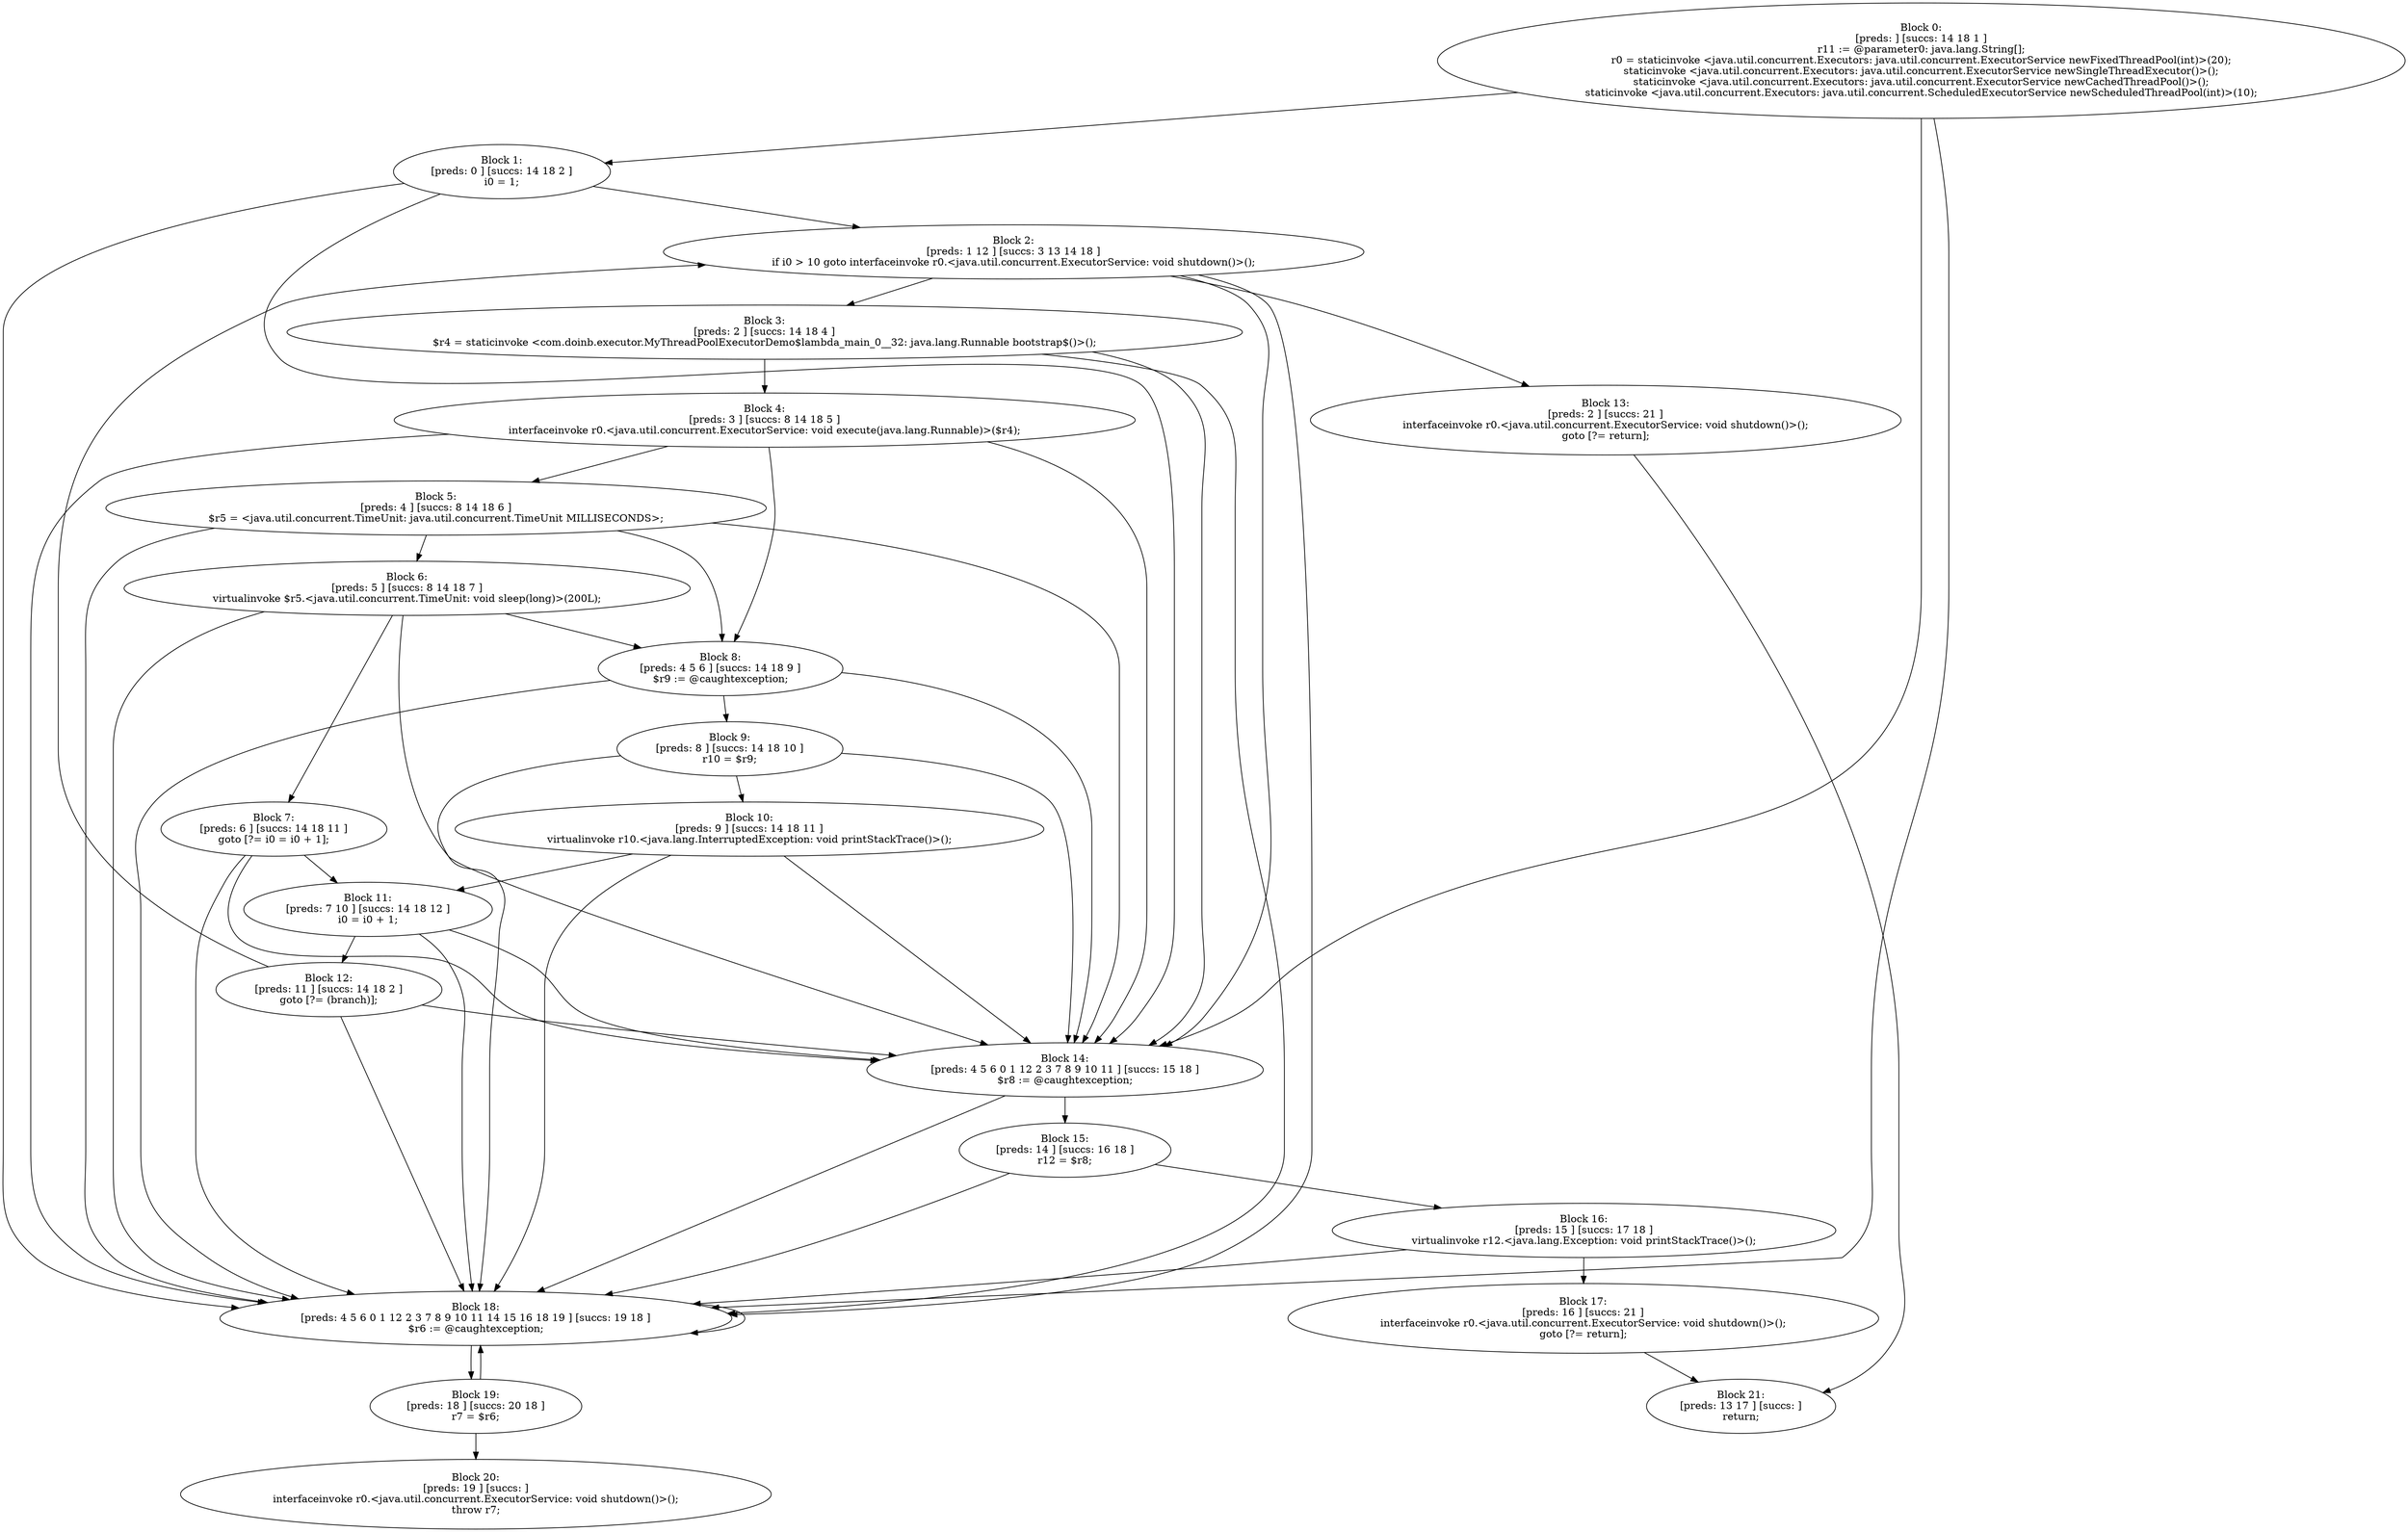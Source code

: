 digraph "unitGraph" {
    "Block 0:
[preds: ] [succs: 14 18 1 ]
r11 := @parameter0: java.lang.String[];
r0 = staticinvoke <java.util.concurrent.Executors: java.util.concurrent.ExecutorService newFixedThreadPool(int)>(20);
staticinvoke <java.util.concurrent.Executors: java.util.concurrent.ExecutorService newSingleThreadExecutor()>();
staticinvoke <java.util.concurrent.Executors: java.util.concurrent.ExecutorService newCachedThreadPool()>();
staticinvoke <java.util.concurrent.Executors: java.util.concurrent.ScheduledExecutorService newScheduledThreadPool(int)>(10);
"
    "Block 1:
[preds: 0 ] [succs: 14 18 2 ]
i0 = 1;
"
    "Block 2:
[preds: 1 12 ] [succs: 3 13 14 18 ]
if i0 > 10 goto interfaceinvoke r0.<java.util.concurrent.ExecutorService: void shutdown()>();
"
    "Block 3:
[preds: 2 ] [succs: 14 18 4 ]
$r4 = staticinvoke <com.doinb.executor.MyThreadPoolExecutorDemo$lambda_main_0__32: java.lang.Runnable bootstrap$()>();
"
    "Block 4:
[preds: 3 ] [succs: 8 14 18 5 ]
interfaceinvoke r0.<java.util.concurrent.ExecutorService: void execute(java.lang.Runnable)>($r4);
"
    "Block 5:
[preds: 4 ] [succs: 8 14 18 6 ]
$r5 = <java.util.concurrent.TimeUnit: java.util.concurrent.TimeUnit MILLISECONDS>;
"
    "Block 6:
[preds: 5 ] [succs: 8 14 18 7 ]
virtualinvoke $r5.<java.util.concurrent.TimeUnit: void sleep(long)>(200L);
"
    "Block 7:
[preds: 6 ] [succs: 14 18 11 ]
goto [?= i0 = i0 + 1];
"
    "Block 8:
[preds: 4 5 6 ] [succs: 14 18 9 ]
$r9 := @caughtexception;
"
    "Block 9:
[preds: 8 ] [succs: 14 18 10 ]
r10 = $r9;
"
    "Block 10:
[preds: 9 ] [succs: 14 18 11 ]
virtualinvoke r10.<java.lang.InterruptedException: void printStackTrace()>();
"
    "Block 11:
[preds: 7 10 ] [succs: 14 18 12 ]
i0 = i0 + 1;
"
    "Block 12:
[preds: 11 ] [succs: 14 18 2 ]
goto [?= (branch)];
"
    "Block 13:
[preds: 2 ] [succs: 21 ]
interfaceinvoke r0.<java.util.concurrent.ExecutorService: void shutdown()>();
goto [?= return];
"
    "Block 14:
[preds: 4 5 6 0 1 12 2 3 7 8 9 10 11 ] [succs: 15 18 ]
$r8 := @caughtexception;
"
    "Block 15:
[preds: 14 ] [succs: 16 18 ]
r12 = $r8;
"
    "Block 16:
[preds: 15 ] [succs: 17 18 ]
virtualinvoke r12.<java.lang.Exception: void printStackTrace()>();
"
    "Block 17:
[preds: 16 ] [succs: 21 ]
interfaceinvoke r0.<java.util.concurrent.ExecutorService: void shutdown()>();
goto [?= return];
"
    "Block 18:
[preds: 4 5 6 0 1 12 2 3 7 8 9 10 11 14 15 16 18 19 ] [succs: 19 18 ]
$r6 := @caughtexception;
"
    "Block 19:
[preds: 18 ] [succs: 20 18 ]
r7 = $r6;
"
    "Block 20:
[preds: 19 ] [succs: ]
interfaceinvoke r0.<java.util.concurrent.ExecutorService: void shutdown()>();
throw r7;
"
    "Block 21:
[preds: 13 17 ] [succs: ]
return;
"
    "Block 0:
[preds: ] [succs: 14 18 1 ]
r11 := @parameter0: java.lang.String[];
r0 = staticinvoke <java.util.concurrent.Executors: java.util.concurrent.ExecutorService newFixedThreadPool(int)>(20);
staticinvoke <java.util.concurrent.Executors: java.util.concurrent.ExecutorService newSingleThreadExecutor()>();
staticinvoke <java.util.concurrent.Executors: java.util.concurrent.ExecutorService newCachedThreadPool()>();
staticinvoke <java.util.concurrent.Executors: java.util.concurrent.ScheduledExecutorService newScheduledThreadPool(int)>(10);
"->"Block 14:
[preds: 4 5 6 0 1 12 2 3 7 8 9 10 11 ] [succs: 15 18 ]
$r8 := @caughtexception;
";
    "Block 0:
[preds: ] [succs: 14 18 1 ]
r11 := @parameter0: java.lang.String[];
r0 = staticinvoke <java.util.concurrent.Executors: java.util.concurrent.ExecutorService newFixedThreadPool(int)>(20);
staticinvoke <java.util.concurrent.Executors: java.util.concurrent.ExecutorService newSingleThreadExecutor()>();
staticinvoke <java.util.concurrent.Executors: java.util.concurrent.ExecutorService newCachedThreadPool()>();
staticinvoke <java.util.concurrent.Executors: java.util.concurrent.ScheduledExecutorService newScheduledThreadPool(int)>(10);
"->"Block 18:
[preds: 4 5 6 0 1 12 2 3 7 8 9 10 11 14 15 16 18 19 ] [succs: 19 18 ]
$r6 := @caughtexception;
";
    "Block 0:
[preds: ] [succs: 14 18 1 ]
r11 := @parameter0: java.lang.String[];
r0 = staticinvoke <java.util.concurrent.Executors: java.util.concurrent.ExecutorService newFixedThreadPool(int)>(20);
staticinvoke <java.util.concurrent.Executors: java.util.concurrent.ExecutorService newSingleThreadExecutor()>();
staticinvoke <java.util.concurrent.Executors: java.util.concurrent.ExecutorService newCachedThreadPool()>();
staticinvoke <java.util.concurrent.Executors: java.util.concurrent.ScheduledExecutorService newScheduledThreadPool(int)>(10);
"->"Block 1:
[preds: 0 ] [succs: 14 18 2 ]
i0 = 1;
";
    "Block 1:
[preds: 0 ] [succs: 14 18 2 ]
i0 = 1;
"->"Block 14:
[preds: 4 5 6 0 1 12 2 3 7 8 9 10 11 ] [succs: 15 18 ]
$r8 := @caughtexception;
";
    "Block 1:
[preds: 0 ] [succs: 14 18 2 ]
i0 = 1;
"->"Block 18:
[preds: 4 5 6 0 1 12 2 3 7 8 9 10 11 14 15 16 18 19 ] [succs: 19 18 ]
$r6 := @caughtexception;
";
    "Block 1:
[preds: 0 ] [succs: 14 18 2 ]
i0 = 1;
"->"Block 2:
[preds: 1 12 ] [succs: 3 13 14 18 ]
if i0 > 10 goto interfaceinvoke r0.<java.util.concurrent.ExecutorService: void shutdown()>();
";
    "Block 2:
[preds: 1 12 ] [succs: 3 13 14 18 ]
if i0 > 10 goto interfaceinvoke r0.<java.util.concurrent.ExecutorService: void shutdown()>();
"->"Block 3:
[preds: 2 ] [succs: 14 18 4 ]
$r4 = staticinvoke <com.doinb.executor.MyThreadPoolExecutorDemo$lambda_main_0__32: java.lang.Runnable bootstrap$()>();
";
    "Block 2:
[preds: 1 12 ] [succs: 3 13 14 18 ]
if i0 > 10 goto interfaceinvoke r0.<java.util.concurrent.ExecutorService: void shutdown()>();
"->"Block 13:
[preds: 2 ] [succs: 21 ]
interfaceinvoke r0.<java.util.concurrent.ExecutorService: void shutdown()>();
goto [?= return];
";
    "Block 2:
[preds: 1 12 ] [succs: 3 13 14 18 ]
if i0 > 10 goto interfaceinvoke r0.<java.util.concurrent.ExecutorService: void shutdown()>();
"->"Block 14:
[preds: 4 5 6 0 1 12 2 3 7 8 9 10 11 ] [succs: 15 18 ]
$r8 := @caughtexception;
";
    "Block 2:
[preds: 1 12 ] [succs: 3 13 14 18 ]
if i0 > 10 goto interfaceinvoke r0.<java.util.concurrent.ExecutorService: void shutdown()>();
"->"Block 18:
[preds: 4 5 6 0 1 12 2 3 7 8 9 10 11 14 15 16 18 19 ] [succs: 19 18 ]
$r6 := @caughtexception;
";
    "Block 3:
[preds: 2 ] [succs: 14 18 4 ]
$r4 = staticinvoke <com.doinb.executor.MyThreadPoolExecutorDemo$lambda_main_0__32: java.lang.Runnable bootstrap$()>();
"->"Block 14:
[preds: 4 5 6 0 1 12 2 3 7 8 9 10 11 ] [succs: 15 18 ]
$r8 := @caughtexception;
";
    "Block 3:
[preds: 2 ] [succs: 14 18 4 ]
$r4 = staticinvoke <com.doinb.executor.MyThreadPoolExecutorDemo$lambda_main_0__32: java.lang.Runnable bootstrap$()>();
"->"Block 18:
[preds: 4 5 6 0 1 12 2 3 7 8 9 10 11 14 15 16 18 19 ] [succs: 19 18 ]
$r6 := @caughtexception;
";
    "Block 3:
[preds: 2 ] [succs: 14 18 4 ]
$r4 = staticinvoke <com.doinb.executor.MyThreadPoolExecutorDemo$lambda_main_0__32: java.lang.Runnable bootstrap$()>();
"->"Block 4:
[preds: 3 ] [succs: 8 14 18 5 ]
interfaceinvoke r0.<java.util.concurrent.ExecutorService: void execute(java.lang.Runnable)>($r4);
";
    "Block 4:
[preds: 3 ] [succs: 8 14 18 5 ]
interfaceinvoke r0.<java.util.concurrent.ExecutorService: void execute(java.lang.Runnable)>($r4);
"->"Block 8:
[preds: 4 5 6 ] [succs: 14 18 9 ]
$r9 := @caughtexception;
";
    "Block 4:
[preds: 3 ] [succs: 8 14 18 5 ]
interfaceinvoke r0.<java.util.concurrent.ExecutorService: void execute(java.lang.Runnable)>($r4);
"->"Block 14:
[preds: 4 5 6 0 1 12 2 3 7 8 9 10 11 ] [succs: 15 18 ]
$r8 := @caughtexception;
";
    "Block 4:
[preds: 3 ] [succs: 8 14 18 5 ]
interfaceinvoke r0.<java.util.concurrent.ExecutorService: void execute(java.lang.Runnable)>($r4);
"->"Block 18:
[preds: 4 5 6 0 1 12 2 3 7 8 9 10 11 14 15 16 18 19 ] [succs: 19 18 ]
$r6 := @caughtexception;
";
    "Block 4:
[preds: 3 ] [succs: 8 14 18 5 ]
interfaceinvoke r0.<java.util.concurrent.ExecutorService: void execute(java.lang.Runnable)>($r4);
"->"Block 5:
[preds: 4 ] [succs: 8 14 18 6 ]
$r5 = <java.util.concurrent.TimeUnit: java.util.concurrent.TimeUnit MILLISECONDS>;
";
    "Block 5:
[preds: 4 ] [succs: 8 14 18 6 ]
$r5 = <java.util.concurrent.TimeUnit: java.util.concurrent.TimeUnit MILLISECONDS>;
"->"Block 8:
[preds: 4 5 6 ] [succs: 14 18 9 ]
$r9 := @caughtexception;
";
    "Block 5:
[preds: 4 ] [succs: 8 14 18 6 ]
$r5 = <java.util.concurrent.TimeUnit: java.util.concurrent.TimeUnit MILLISECONDS>;
"->"Block 14:
[preds: 4 5 6 0 1 12 2 3 7 8 9 10 11 ] [succs: 15 18 ]
$r8 := @caughtexception;
";
    "Block 5:
[preds: 4 ] [succs: 8 14 18 6 ]
$r5 = <java.util.concurrent.TimeUnit: java.util.concurrent.TimeUnit MILLISECONDS>;
"->"Block 18:
[preds: 4 5 6 0 1 12 2 3 7 8 9 10 11 14 15 16 18 19 ] [succs: 19 18 ]
$r6 := @caughtexception;
";
    "Block 5:
[preds: 4 ] [succs: 8 14 18 6 ]
$r5 = <java.util.concurrent.TimeUnit: java.util.concurrent.TimeUnit MILLISECONDS>;
"->"Block 6:
[preds: 5 ] [succs: 8 14 18 7 ]
virtualinvoke $r5.<java.util.concurrent.TimeUnit: void sleep(long)>(200L);
";
    "Block 6:
[preds: 5 ] [succs: 8 14 18 7 ]
virtualinvoke $r5.<java.util.concurrent.TimeUnit: void sleep(long)>(200L);
"->"Block 8:
[preds: 4 5 6 ] [succs: 14 18 9 ]
$r9 := @caughtexception;
";
    "Block 6:
[preds: 5 ] [succs: 8 14 18 7 ]
virtualinvoke $r5.<java.util.concurrent.TimeUnit: void sleep(long)>(200L);
"->"Block 14:
[preds: 4 5 6 0 1 12 2 3 7 8 9 10 11 ] [succs: 15 18 ]
$r8 := @caughtexception;
";
    "Block 6:
[preds: 5 ] [succs: 8 14 18 7 ]
virtualinvoke $r5.<java.util.concurrent.TimeUnit: void sleep(long)>(200L);
"->"Block 18:
[preds: 4 5 6 0 1 12 2 3 7 8 9 10 11 14 15 16 18 19 ] [succs: 19 18 ]
$r6 := @caughtexception;
";
    "Block 6:
[preds: 5 ] [succs: 8 14 18 7 ]
virtualinvoke $r5.<java.util.concurrent.TimeUnit: void sleep(long)>(200L);
"->"Block 7:
[preds: 6 ] [succs: 14 18 11 ]
goto [?= i0 = i0 + 1];
";
    "Block 7:
[preds: 6 ] [succs: 14 18 11 ]
goto [?= i0 = i0 + 1];
"->"Block 14:
[preds: 4 5 6 0 1 12 2 3 7 8 9 10 11 ] [succs: 15 18 ]
$r8 := @caughtexception;
";
    "Block 7:
[preds: 6 ] [succs: 14 18 11 ]
goto [?= i0 = i0 + 1];
"->"Block 18:
[preds: 4 5 6 0 1 12 2 3 7 8 9 10 11 14 15 16 18 19 ] [succs: 19 18 ]
$r6 := @caughtexception;
";
    "Block 7:
[preds: 6 ] [succs: 14 18 11 ]
goto [?= i0 = i0 + 1];
"->"Block 11:
[preds: 7 10 ] [succs: 14 18 12 ]
i0 = i0 + 1;
";
    "Block 8:
[preds: 4 5 6 ] [succs: 14 18 9 ]
$r9 := @caughtexception;
"->"Block 14:
[preds: 4 5 6 0 1 12 2 3 7 8 9 10 11 ] [succs: 15 18 ]
$r8 := @caughtexception;
";
    "Block 8:
[preds: 4 5 6 ] [succs: 14 18 9 ]
$r9 := @caughtexception;
"->"Block 18:
[preds: 4 5 6 0 1 12 2 3 7 8 9 10 11 14 15 16 18 19 ] [succs: 19 18 ]
$r6 := @caughtexception;
";
    "Block 8:
[preds: 4 5 6 ] [succs: 14 18 9 ]
$r9 := @caughtexception;
"->"Block 9:
[preds: 8 ] [succs: 14 18 10 ]
r10 = $r9;
";
    "Block 9:
[preds: 8 ] [succs: 14 18 10 ]
r10 = $r9;
"->"Block 14:
[preds: 4 5 6 0 1 12 2 3 7 8 9 10 11 ] [succs: 15 18 ]
$r8 := @caughtexception;
";
    "Block 9:
[preds: 8 ] [succs: 14 18 10 ]
r10 = $r9;
"->"Block 18:
[preds: 4 5 6 0 1 12 2 3 7 8 9 10 11 14 15 16 18 19 ] [succs: 19 18 ]
$r6 := @caughtexception;
";
    "Block 9:
[preds: 8 ] [succs: 14 18 10 ]
r10 = $r9;
"->"Block 10:
[preds: 9 ] [succs: 14 18 11 ]
virtualinvoke r10.<java.lang.InterruptedException: void printStackTrace()>();
";
    "Block 10:
[preds: 9 ] [succs: 14 18 11 ]
virtualinvoke r10.<java.lang.InterruptedException: void printStackTrace()>();
"->"Block 14:
[preds: 4 5 6 0 1 12 2 3 7 8 9 10 11 ] [succs: 15 18 ]
$r8 := @caughtexception;
";
    "Block 10:
[preds: 9 ] [succs: 14 18 11 ]
virtualinvoke r10.<java.lang.InterruptedException: void printStackTrace()>();
"->"Block 18:
[preds: 4 5 6 0 1 12 2 3 7 8 9 10 11 14 15 16 18 19 ] [succs: 19 18 ]
$r6 := @caughtexception;
";
    "Block 10:
[preds: 9 ] [succs: 14 18 11 ]
virtualinvoke r10.<java.lang.InterruptedException: void printStackTrace()>();
"->"Block 11:
[preds: 7 10 ] [succs: 14 18 12 ]
i0 = i0 + 1;
";
    "Block 11:
[preds: 7 10 ] [succs: 14 18 12 ]
i0 = i0 + 1;
"->"Block 14:
[preds: 4 5 6 0 1 12 2 3 7 8 9 10 11 ] [succs: 15 18 ]
$r8 := @caughtexception;
";
    "Block 11:
[preds: 7 10 ] [succs: 14 18 12 ]
i0 = i0 + 1;
"->"Block 18:
[preds: 4 5 6 0 1 12 2 3 7 8 9 10 11 14 15 16 18 19 ] [succs: 19 18 ]
$r6 := @caughtexception;
";
    "Block 11:
[preds: 7 10 ] [succs: 14 18 12 ]
i0 = i0 + 1;
"->"Block 12:
[preds: 11 ] [succs: 14 18 2 ]
goto [?= (branch)];
";
    "Block 12:
[preds: 11 ] [succs: 14 18 2 ]
goto [?= (branch)];
"->"Block 14:
[preds: 4 5 6 0 1 12 2 3 7 8 9 10 11 ] [succs: 15 18 ]
$r8 := @caughtexception;
";
    "Block 12:
[preds: 11 ] [succs: 14 18 2 ]
goto [?= (branch)];
"->"Block 18:
[preds: 4 5 6 0 1 12 2 3 7 8 9 10 11 14 15 16 18 19 ] [succs: 19 18 ]
$r6 := @caughtexception;
";
    "Block 12:
[preds: 11 ] [succs: 14 18 2 ]
goto [?= (branch)];
"->"Block 2:
[preds: 1 12 ] [succs: 3 13 14 18 ]
if i0 > 10 goto interfaceinvoke r0.<java.util.concurrent.ExecutorService: void shutdown()>();
";
    "Block 13:
[preds: 2 ] [succs: 21 ]
interfaceinvoke r0.<java.util.concurrent.ExecutorService: void shutdown()>();
goto [?= return];
"->"Block 21:
[preds: 13 17 ] [succs: ]
return;
";
    "Block 14:
[preds: 4 5 6 0 1 12 2 3 7 8 9 10 11 ] [succs: 15 18 ]
$r8 := @caughtexception;
"->"Block 15:
[preds: 14 ] [succs: 16 18 ]
r12 = $r8;
";
    "Block 14:
[preds: 4 5 6 0 1 12 2 3 7 8 9 10 11 ] [succs: 15 18 ]
$r8 := @caughtexception;
"->"Block 18:
[preds: 4 5 6 0 1 12 2 3 7 8 9 10 11 14 15 16 18 19 ] [succs: 19 18 ]
$r6 := @caughtexception;
";
    "Block 15:
[preds: 14 ] [succs: 16 18 ]
r12 = $r8;
"->"Block 16:
[preds: 15 ] [succs: 17 18 ]
virtualinvoke r12.<java.lang.Exception: void printStackTrace()>();
";
    "Block 15:
[preds: 14 ] [succs: 16 18 ]
r12 = $r8;
"->"Block 18:
[preds: 4 5 6 0 1 12 2 3 7 8 9 10 11 14 15 16 18 19 ] [succs: 19 18 ]
$r6 := @caughtexception;
";
    "Block 16:
[preds: 15 ] [succs: 17 18 ]
virtualinvoke r12.<java.lang.Exception: void printStackTrace()>();
"->"Block 17:
[preds: 16 ] [succs: 21 ]
interfaceinvoke r0.<java.util.concurrent.ExecutorService: void shutdown()>();
goto [?= return];
";
    "Block 16:
[preds: 15 ] [succs: 17 18 ]
virtualinvoke r12.<java.lang.Exception: void printStackTrace()>();
"->"Block 18:
[preds: 4 5 6 0 1 12 2 3 7 8 9 10 11 14 15 16 18 19 ] [succs: 19 18 ]
$r6 := @caughtexception;
";
    "Block 17:
[preds: 16 ] [succs: 21 ]
interfaceinvoke r0.<java.util.concurrent.ExecutorService: void shutdown()>();
goto [?= return];
"->"Block 21:
[preds: 13 17 ] [succs: ]
return;
";
    "Block 18:
[preds: 4 5 6 0 1 12 2 3 7 8 9 10 11 14 15 16 18 19 ] [succs: 19 18 ]
$r6 := @caughtexception;
"->"Block 19:
[preds: 18 ] [succs: 20 18 ]
r7 = $r6;
";
    "Block 18:
[preds: 4 5 6 0 1 12 2 3 7 8 9 10 11 14 15 16 18 19 ] [succs: 19 18 ]
$r6 := @caughtexception;
"->"Block 18:
[preds: 4 5 6 0 1 12 2 3 7 8 9 10 11 14 15 16 18 19 ] [succs: 19 18 ]
$r6 := @caughtexception;
";
    "Block 19:
[preds: 18 ] [succs: 20 18 ]
r7 = $r6;
"->"Block 20:
[preds: 19 ] [succs: ]
interfaceinvoke r0.<java.util.concurrent.ExecutorService: void shutdown()>();
throw r7;
";
    "Block 19:
[preds: 18 ] [succs: 20 18 ]
r7 = $r6;
"->"Block 18:
[preds: 4 5 6 0 1 12 2 3 7 8 9 10 11 14 15 16 18 19 ] [succs: 19 18 ]
$r6 := @caughtexception;
";
}
